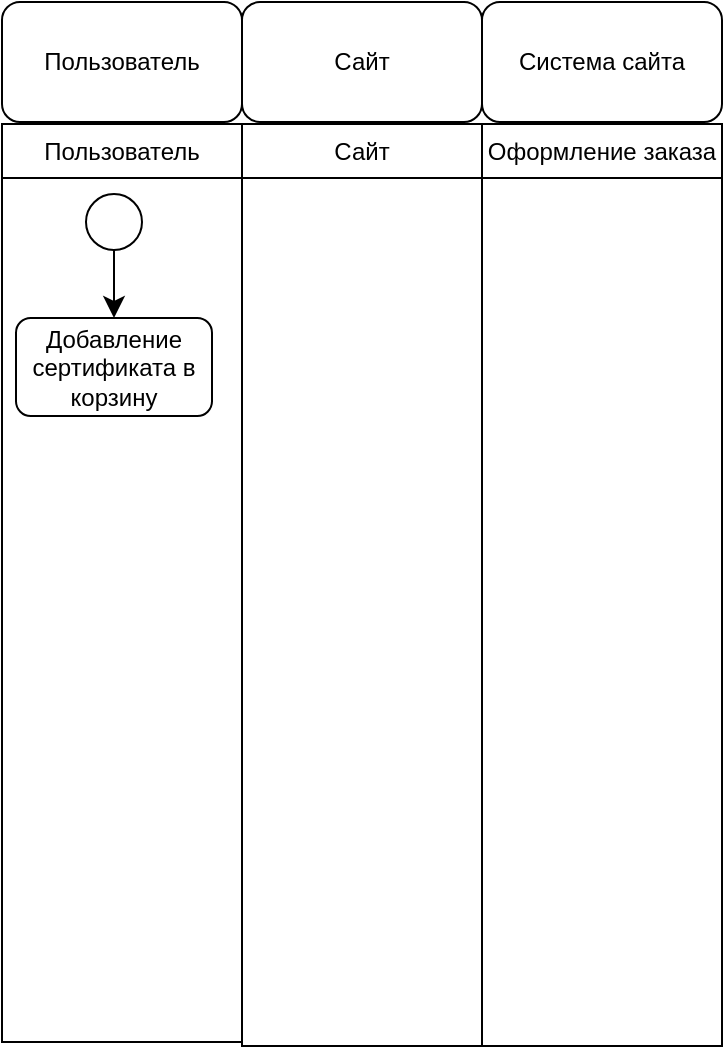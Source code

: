 <mxfile version="26.2.14">
  <diagram name="Страница — 1" id="hkevkZ7WUPxYEFpDylLr">
    <mxGraphModel dx="673" dy="804" grid="0" gridSize="10" guides="1" tooltips="1" connect="1" arrows="1" fold="1" page="0" pageScale="1" pageWidth="827" pageHeight="1169" math="0" shadow="0">
      <root>
        <mxCell id="0" />
        <mxCell id="1" parent="0" />
        <mxCell id="Vn-Y2vAZev4jrzm5k0EB-1" value="Пользователь" style="rounded=1;whiteSpace=wrap;html=1;" vertex="1" parent="1">
          <mxGeometry x="-10" y="-111" width="120" height="60" as="geometry" />
        </mxCell>
        <mxCell id="Vn-Y2vAZev4jrzm5k0EB-2" value="Сайт" style="rounded=1;whiteSpace=wrap;html=1;" vertex="1" parent="1">
          <mxGeometry x="110" y="-111" width="120" height="60" as="geometry" />
        </mxCell>
        <mxCell id="Vn-Y2vAZev4jrzm5k0EB-3" value="Система сайта" style="rounded=1;whiteSpace=wrap;html=1;" vertex="1" parent="1">
          <mxGeometry x="230" y="-111" width="120" height="60" as="geometry" />
        </mxCell>
        <mxCell id="Vn-Y2vAZev4jrzm5k0EB-9" value="Пользователь" style="rounded=0;whiteSpace=wrap;html=1;" vertex="1" parent="1">
          <mxGeometry x="-10" y="-50" width="120" height="27" as="geometry" />
        </mxCell>
        <mxCell id="Vn-Y2vAZev4jrzm5k0EB-10" value="Сайт" style="rounded=0;whiteSpace=wrap;html=1;" vertex="1" parent="1">
          <mxGeometry x="110" y="-50" width="120" height="27" as="geometry" />
        </mxCell>
        <mxCell id="Vn-Y2vAZev4jrzm5k0EB-11" value="Оформление заказа" style="rounded=0;whiteSpace=wrap;html=1;" vertex="1" parent="1">
          <mxGeometry x="230" y="-50" width="120" height="27" as="geometry" />
        </mxCell>
        <mxCell id="Vn-Y2vAZev4jrzm5k0EB-12" value="" style="rounded=0;whiteSpace=wrap;html=1;" vertex="1" parent="1">
          <mxGeometry x="-10" y="-23" width="120" height="432" as="geometry" />
        </mxCell>
        <mxCell id="Vn-Y2vAZev4jrzm5k0EB-13" value="" style="rounded=0;whiteSpace=wrap;html=1;" vertex="1" parent="1">
          <mxGeometry x="110" y="-23" width="120" height="434" as="geometry" />
        </mxCell>
        <mxCell id="Vn-Y2vAZev4jrzm5k0EB-14" value="" style="rounded=0;whiteSpace=wrap;html=1;" vertex="1" parent="1">
          <mxGeometry x="230" y="-23" width="120" height="434" as="geometry" />
        </mxCell>
        <mxCell id="Vn-Y2vAZev4jrzm5k0EB-17" style="edgeStyle=none;curved=1;rounded=0;orthogonalLoop=1;jettySize=auto;html=1;entryX=0.5;entryY=0;entryDx=0;entryDy=0;fontSize=12;startSize=8;endSize=8;" edge="1" parent="1" source="Vn-Y2vAZev4jrzm5k0EB-15" target="Vn-Y2vAZev4jrzm5k0EB-16">
          <mxGeometry relative="1" as="geometry" />
        </mxCell>
        <mxCell id="Vn-Y2vAZev4jrzm5k0EB-15" value="" style="ellipse;whiteSpace=wrap;html=1;aspect=fixed;" vertex="1" parent="1">
          <mxGeometry x="32" y="-15" width="28" height="28" as="geometry" />
        </mxCell>
        <mxCell id="Vn-Y2vAZev4jrzm5k0EB-16" value="Добавление сертификата в корзину" style="rounded=1;whiteSpace=wrap;html=1;" vertex="1" parent="1">
          <mxGeometry x="-3" y="47" width="98" height="49" as="geometry" />
        </mxCell>
      </root>
    </mxGraphModel>
  </diagram>
</mxfile>
